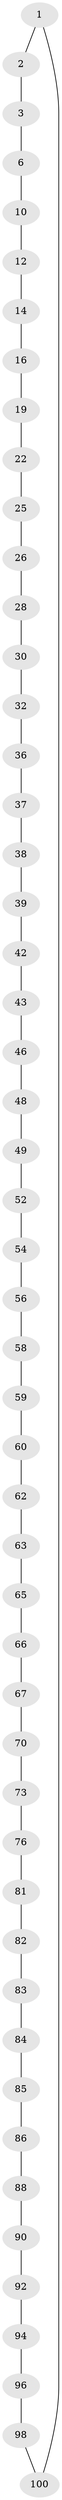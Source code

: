// original degree distribution, {2: 1.0}
// Generated by graph-tools (version 1.1) at 2025/20/03/04/25 18:20:18]
// undirected, 51 vertices, 51 edges
graph export_dot {
graph [start="1"]
  node [color=gray90,style=filled];
  1;
  2;
  3 [super="+4"];
  6 [super="+7"];
  10 [super="+11"];
  12 [super="+13"];
  14 [super="+15"];
  16 [super="+17"];
  19 [super="+20"];
  22 [super="+23"];
  25;
  26 [super="+27"];
  28 [super="+29"];
  30 [super="+31"];
  32 [super="+33"];
  36;
  37;
  38;
  39 [super="+40"];
  42;
  43 [super="+44"];
  46 [super="+47"];
  48;
  49 [super="+50"];
  52 [super="+53"];
  54 [super="+55"];
  56 [super="+57"];
  58;
  59;
  60 [super="+61"];
  62;
  63 [super="+64"];
  65;
  66;
  67 [super="+68"];
  70 [super="+71"];
  73 [super="+74"];
  76 [super="+77"];
  81;
  82;
  83;
  84;
  85;
  86 [super="+87"];
  88 [super="+89"];
  90 [super="+91"];
  92 [super="+93"];
  94 [super="+95"];
  96 [super="+97"];
  98 [super="+99"];
  100 [super="+101"];
  1 -- 2;
  1 -- 100;
  2 -- 3;
  3 -- 6;
  6 -- 10;
  10 -- 12;
  12 -- 14;
  14 -- 16;
  16 -- 19;
  19 -- 22;
  22 -- 25;
  25 -- 26;
  26 -- 28;
  28 -- 30;
  30 -- 32;
  32 -- 36;
  36 -- 37;
  37 -- 38;
  38 -- 39;
  39 -- 42;
  42 -- 43;
  43 -- 46;
  46 -- 48;
  48 -- 49;
  49 -- 52;
  52 -- 54;
  54 -- 56;
  56 -- 58;
  58 -- 59;
  59 -- 60;
  60 -- 62;
  62 -- 63;
  63 -- 65;
  65 -- 66;
  66 -- 67;
  67 -- 70;
  70 -- 73;
  73 -- 76;
  76 -- 81;
  81 -- 82;
  82 -- 83;
  83 -- 84;
  84 -- 85;
  85 -- 86;
  86 -- 88;
  88 -- 90;
  90 -- 92;
  92 -- 94;
  94 -- 96;
  96 -- 98;
  98 -- 100;
}
